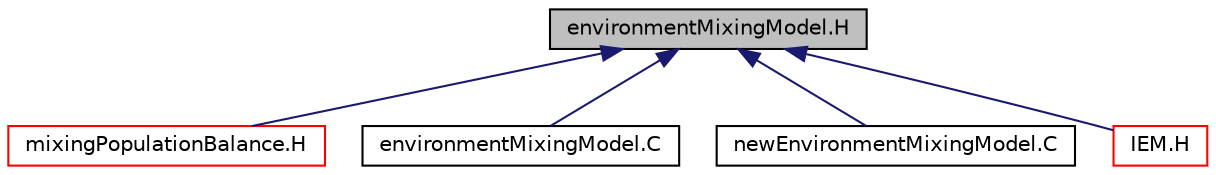digraph "environmentMixingModel.H"
{
  bgcolor="transparent";
  edge [fontname="Helvetica",fontsize="10",labelfontname="Helvetica",labelfontsize="10"];
  node [fontname="Helvetica",fontsize="10",shape=record];
  Node24 [label="environmentMixingModel.H",height=0.2,width=0.4,color="black", fillcolor="grey75", style="filled", fontcolor="black"];
  Node24 -> Node25 [dir="back",color="midnightblue",fontsize="10",style="solid",fontname="Helvetica"];
  Node25 [label="mixingPopulationBalance.H",height=0.2,width=0.4,color="red",URL="$a00383.html"];
  Node24 -> Node27 [dir="back",color="midnightblue",fontsize="10",style="solid",fontname="Helvetica"];
  Node27 [label="environmentMixingModel.C",height=0.2,width=0.4,color="black",URL="$a00581.html"];
  Node24 -> Node28 [dir="back",color="midnightblue",fontsize="10",style="solid",fontname="Helvetica"];
  Node28 [label="newEnvironmentMixingModel.C",height=0.2,width=0.4,color="black",URL="$a00587.html"];
  Node24 -> Node29 [dir="back",color="midnightblue",fontsize="10",style="solid",fontname="Helvetica"];
  Node29 [label="IEM.H",height=0.2,width=0.4,color="red",URL="$a03507.html"];
}
